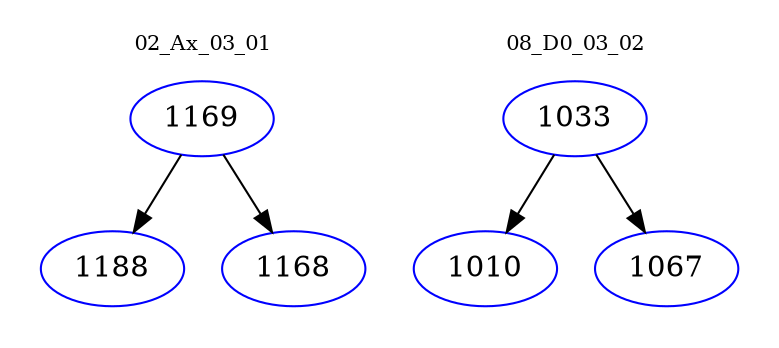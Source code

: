 digraph{
subgraph cluster_0 {
color = white
label = "02_Ax_03_01";
fontsize=10;
T0_1169 [label="1169", color="blue"]
T0_1169 -> T0_1188 [color="black"]
T0_1188 [label="1188", color="blue"]
T0_1169 -> T0_1168 [color="black"]
T0_1168 [label="1168", color="blue"]
}
subgraph cluster_1 {
color = white
label = "08_D0_03_02";
fontsize=10;
T1_1033 [label="1033", color="blue"]
T1_1033 -> T1_1010 [color="black"]
T1_1010 [label="1010", color="blue"]
T1_1033 -> T1_1067 [color="black"]
T1_1067 [label="1067", color="blue"]
}
}
